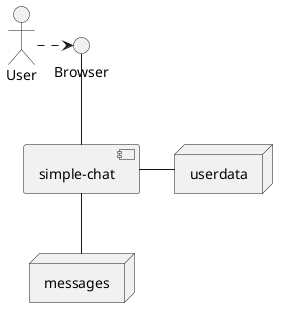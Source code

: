 @startuml
actor User
component "simple-chat" as system
User .> ()Browser
Browser -- system
node userdata
node messages
system - userdata
system -- messages
@enduml
